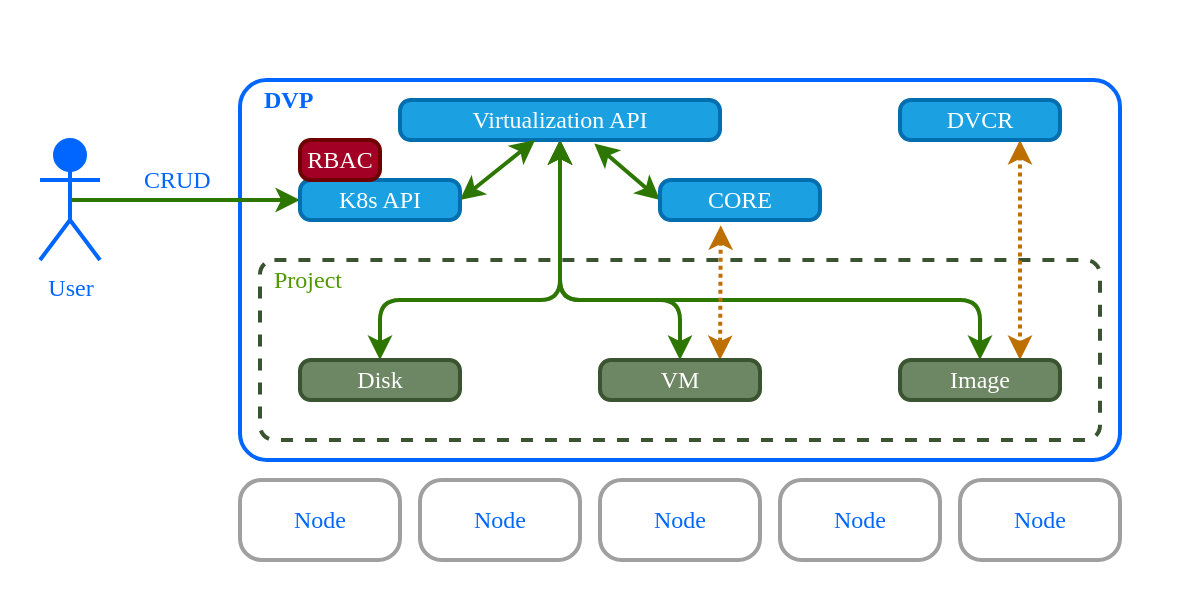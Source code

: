 <mxfile>
    <diagram id="6EXt89o7fHejoy0miyVt" name="Page-1">
        <mxGraphModel dx="490" dy="354" grid="1" gridSize="10" guides="1" tooltips="1" connect="1" arrows="1" fold="1" page="1" pageScale="1" pageWidth="850" pageHeight="1100" math="0" shadow="0">
            <root>
                <mxCell id="0"/>
                <mxCell id="1" parent="0"/>
                <mxCell id="53" value="" style="rounded=0;whiteSpace=wrap;html=1;fontFamily=JetBrains Mono;fontSource=https%3A%2F%2Ffonts.googleapis.com%2Fcss%3Ffamily%3DJetBrains%2BMono;fontSize=12;fillColor=#FFFFFF;strokeColor=none;" parent="1" vertex="1">
                    <mxGeometry x="80" y="120" width="600" height="300" as="geometry"/>
                </mxCell>
                <mxCell id="130" value="" style="rounded=1;whiteSpace=wrap;html=1;fillColor=none;fontColor=#0066ff;strokeColor=#0066FF;arcSize=7;strokeWidth=2;fontFamily=JetBrains Mono;fontSource=https%3A%2F%2Ffonts.googleapis.com%2Fcss%3Ffamily%3DJetBrains%2BMono;gradientColor=none;fillStyle=hatch;fontSize=12;" parent="1" vertex="1">
                    <mxGeometry x="200" y="160" width="440" height="190" as="geometry"/>
                </mxCell>
                <mxCell id="143" value="" style="rounded=1;whiteSpace=wrap;html=1;fillColor=none;fontColor=#ffffff;strokeColor=#3A5431;arcSize=8;strokeWidth=2;fontFamily=JetBrains Mono;fontSource=https%3A%2F%2Ffonts.googleapis.com%2Fcss%3Ffamily%3DJetBrains%2BMono;fillStyle=auto;fontSize=12;dashed=1;" parent="1" vertex="1">
                    <mxGeometry x="210" y="250" width="420" height="90" as="geometry"/>
                </mxCell>
                <mxCell id="2" value="Node" style="rounded=1;whiteSpace=wrap;html=1;fillColor=none;fontColor=#0066ff;strokeColor=#A0A0A0;arcSize=27;strokeWidth=2;fontFamily=JetBrains Mono;fontSource=https%3A%2F%2Ffonts.googleapis.com%2Fcss%3Ffamily%3DJetBrains%2BMono;gradientColor=none;fillStyle=hatch;fontSize=12;" parent="1" vertex="1">
                    <mxGeometry x="200" y="360" width="80" height="40" as="geometry"/>
                </mxCell>
                <mxCell id="78" style="edgeStyle=none;html=1;exitX=0.5;exitY=0.5;exitDx=0;exitDy=0;exitPerimeter=0;fontFamily=JetBrains Mono;fontSource=https%3A%2F%2Ffonts.googleapis.com%2Fcss%3Ffamily%3DJetBrains%2BMono;fontSize=12;fontColor=#0066FF;strokeWidth=2;fillColor=#60a917;strokeColor=#2D7600;entryX=0;entryY=0.5;entryDx=0;entryDy=0;" parent="1" source="76" target="140" edge="1">
                    <mxGeometry relative="1" as="geometry"/>
                </mxCell>
                <mxCell id="76" value="&lt;font color=&quot;#0066ff&quot; style=&quot;font-size: 12px;&quot;&gt;User&lt;/font&gt;" style="shape=umlActor;verticalLabelPosition=bottom;verticalAlign=top;html=1;outlineConnect=0;fillColor=#0066FF;fontColor=#ffffff;strokeColor=#0066FF;strokeWidth=2;fontFamily=JetBrains Mono;fontSource=https%3A%2F%2Ffonts.googleapis.com%2Fcss%3Ffamily%3DJetBrains%2BMono;fontStyle=0;fontSize=12;" parent="1" vertex="1">
                    <mxGeometry x="100" y="190" width="30" height="60" as="geometry"/>
                </mxCell>
                <mxCell id="126" value="Node" style="rounded=1;whiteSpace=wrap;html=1;fillColor=none;fontColor=#0066ff;strokeColor=#A0A0A0;arcSize=27;strokeWidth=2;fontFamily=JetBrains Mono;fontSource=https%3A%2F%2Ffonts.googleapis.com%2Fcss%3Ffamily%3DJetBrains%2BMono;gradientColor=none;fillStyle=hatch;fontSize=12;" parent="1" vertex="1">
                    <mxGeometry x="290" y="360" width="80" height="40" as="geometry"/>
                </mxCell>
                <mxCell id="127" value="Node" style="rounded=1;whiteSpace=wrap;html=1;fillColor=none;fontColor=#0066ff;strokeColor=#A0A0A0;arcSize=27;strokeWidth=2;fontFamily=JetBrains Mono;fontSource=https%3A%2F%2Ffonts.googleapis.com%2Fcss%3Ffamily%3DJetBrains%2BMono;gradientColor=none;fillStyle=hatch;fontSize=12;" parent="1" vertex="1">
                    <mxGeometry x="380" y="360" width="80" height="40" as="geometry"/>
                </mxCell>
                <mxCell id="128" value="Node" style="rounded=1;whiteSpace=wrap;html=1;fillColor=none;fontColor=#0066ff;strokeColor=#A0A0A0;arcSize=27;strokeWidth=2;fontFamily=JetBrains Mono;fontSource=https%3A%2F%2Ffonts.googleapis.com%2Fcss%3Ffamily%3DJetBrains%2BMono;gradientColor=none;fillStyle=hatch;fontSize=12;" parent="1" vertex="1">
                    <mxGeometry x="470" y="360" width="80" height="40" as="geometry"/>
                </mxCell>
                <mxCell id="129" value="Node" style="rounded=1;whiteSpace=wrap;html=1;fillColor=none;fontColor=#0066ff;strokeColor=#A0A0A0;arcSize=27;strokeWidth=2;fontFamily=JetBrains Mono;fontSource=https%3A%2F%2Ffonts.googleapis.com%2Fcss%3Ffamily%3DJetBrains%2BMono;gradientColor=none;fillStyle=hatch;fontSize=12;" parent="1" vertex="1">
                    <mxGeometry x="560" y="360" width="80" height="40" as="geometry"/>
                </mxCell>
                <mxCell id="132" value="DVP" style="text;html=1;strokeColor=none;fillColor=none;align=left;verticalAlign=middle;whiteSpace=wrap;rounded=0;fontColor=#0066ff;strokeWidth=2;fontFamily=JetBrains Mono;fontSource=https%3A%2F%2Ffonts.googleapis.com%2Fcss%3Ffamily%3DJetBrains%2BMono;fontSize=12;fontStyle=1" parent="1" vertex="1">
                    <mxGeometry x="210" y="160" width="60" height="20" as="geometry"/>
                </mxCell>
                <mxCell id="138" style="html=1;fontSize=12;startArrow=classic;startFill=1;fillColor=#60a917;strokeColor=#2D7600;strokeWidth=2;exitX=0.607;exitY=1.086;exitDx=0;exitDy=0;exitPerimeter=0;entryX=0;entryY=0.5;entryDx=0;entryDy=0;" parent="1" source="133" target="134" edge="1">
                    <mxGeometry relative="1" as="geometry"/>
                </mxCell>
                <mxCell id="149" style="edgeStyle=orthogonalEdgeStyle;html=1;strokeWidth=2;fontSize=12;startArrow=classic;startFill=1;fillColor=#60a917;strokeColor=#2D7600;exitX=0.5;exitY=1;exitDx=0;exitDy=0;" parent="1" source="133" target="145" edge="1">
                    <mxGeometry relative="1" as="geometry">
                        <Array as="points">
                            <mxPoint x="360" y="270"/>
                            <mxPoint x="420" y="270"/>
                        </Array>
                    </mxGeometry>
                </mxCell>
                <mxCell id="150" style="edgeStyle=orthogonalEdgeStyle;html=1;strokeWidth=2;fontSize=12;startArrow=classic;startFill=1;fillColor=#60a917;strokeColor=#2D7600;exitX=0.5;exitY=1;exitDx=0;exitDy=0;" parent="1" source="133" target="147" edge="1">
                    <mxGeometry relative="1" as="geometry">
                        <Array as="points">
                            <mxPoint x="360" y="270"/>
                            <mxPoint x="270" y="270"/>
                        </Array>
                    </mxGeometry>
                </mxCell>
                <mxCell id="151" style="edgeStyle=orthogonalEdgeStyle;html=1;strokeWidth=2;fontSize=12;startArrow=classic;startFill=1;fillColor=#60a917;strokeColor=#2D7600;exitX=0.5;exitY=1;exitDx=0;exitDy=0;" parent="1" source="133" target="146" edge="1">
                    <mxGeometry relative="1" as="geometry">
                        <Array as="points">
                            <mxPoint x="360" y="270"/>
                            <mxPoint x="570" y="270"/>
                        </Array>
                    </mxGeometry>
                </mxCell>
                <mxCell id="133" value="Virtualization API" style="rounded=1;whiteSpace=wrap;html=1;fillColor=#1ba1e2;fontColor=#ffffff;strokeColor=#006EAF;arcSize=27;strokeWidth=2;fontFamily=JetBrains Mono;fontSource=https%3A%2F%2Ffonts.googleapis.com%2Fcss%3Ffamily%3DJetBrains%2BMono;fillStyle=auto;fontSize=12;" parent="1" vertex="1">
                    <mxGeometry x="280" y="170" width="160" height="20" as="geometry"/>
                </mxCell>
                <mxCell id="153" style="edgeStyle=none;html=1;entryX=0.75;entryY=0;entryDx=0;entryDy=0;strokeWidth=2;fontSize=12;startArrow=classic;startFill=1;fillColor=#f0a30a;strokeColor=#BD7000;exitX=0.38;exitY=1.133;exitDx=0;exitDy=0;exitPerimeter=0;dashed=1;dashPattern=1 1;" parent="1" source="134" target="145" edge="1">
                    <mxGeometry relative="1" as="geometry"/>
                </mxCell>
                <mxCell id="134" value="CORE" style="rounded=1;whiteSpace=wrap;html=1;fillColor=#1ba1e2;fontColor=#ffffff;strokeColor=#006EAF;arcSize=27;strokeWidth=2;fontFamily=JetBrains Mono;fontSource=https%3A%2F%2Ffonts.googleapis.com%2Fcss%3Ffamily%3DJetBrains%2BMono;fillStyle=auto;fontSize=12;" parent="1" vertex="1">
                    <mxGeometry x="410" y="210" width="80" height="20" as="geometry"/>
                </mxCell>
                <mxCell id="152" style="edgeStyle=none;html=1;strokeWidth=2;fontSize=12;startArrow=classic;startFill=1;fillColor=#f0a30a;strokeColor=#BD7000;exitX=0.75;exitY=1;exitDx=0;exitDy=0;entryX=0.75;entryY=0;entryDx=0;entryDy=0;dashed=1;dashPattern=1 1;" parent="1" source="135" target="146" edge="1">
                    <mxGeometry relative="1" as="geometry"/>
                </mxCell>
                <mxCell id="135" value="DVCR" style="rounded=1;whiteSpace=wrap;html=1;fillColor=#1ba1e2;fontColor=#ffffff;strokeColor=#006EAF;arcSize=27;strokeWidth=2;fontFamily=JetBrains Mono;fontSource=https%3A%2F%2Ffonts.googleapis.com%2Fcss%3Ffamily%3DJetBrains%2BMono;fillStyle=auto;fontSize=12;" parent="1" vertex="1">
                    <mxGeometry x="530" y="170" width="80" height="20" as="geometry"/>
                </mxCell>
                <mxCell id="141" style="edgeStyle=none;html=1;exitX=1;exitY=0.5;exitDx=0;exitDy=0;fontSize=12;startArrow=classic;startFill=1;fillColor=#60a917;strokeColor=#2D7600;strokeWidth=2;" parent="1" source="140" target="133" edge="1">
                    <mxGeometry relative="1" as="geometry"/>
                </mxCell>
                <mxCell id="140" value="K8s API" style="rounded=1;whiteSpace=wrap;html=1;fillColor=#1ba1e2;fontColor=#ffffff;strokeColor=#006EAF;arcSize=27;strokeWidth=2;fontFamily=JetBrains Mono;fontSource=https%3A%2F%2Ffonts.googleapis.com%2Fcss%3Ffamily%3DJetBrains%2BMono;fillStyle=auto;fontSize=12;" parent="1" vertex="1">
                    <mxGeometry x="230" y="210" width="80" height="20" as="geometry"/>
                </mxCell>
                <mxCell id="142" value="RBAC" style="rounded=1;whiteSpace=wrap;html=1;fillColor=#a20025;fontColor=#ffffff;strokeColor=#6F0000;arcSize=27;strokeWidth=2;fontFamily=JetBrains Mono;fontSource=https%3A%2F%2Ffonts.googleapis.com%2Fcss%3Ffamily%3DJetBrains%2BMono;fillStyle=auto;fontSize=12;" parent="1" vertex="1">
                    <mxGeometry x="230" y="190" width="40" height="20" as="geometry"/>
                </mxCell>
                <mxCell id="144" value="&lt;font style=&quot;font-size: 12px;&quot;&gt;Project&lt;/font&gt;" style="text;html=1;strokeColor=none;fillColor=none;align=left;verticalAlign=middle;whiteSpace=wrap;rounded=0;fontColor=#4D9900;strokeWidth=2;fontFamily=JetBrains Mono;fontSource=https%3A%2F%2Ffonts.googleapis.com%2Fcss%3Ffamily%3DJetBrains%2BMono;fontSize=12;fontStyle=0" parent="1" vertex="1">
                    <mxGeometry x="215" y="250" width="60" height="20" as="geometry"/>
                </mxCell>
                <mxCell id="145" value="VM" style="rounded=1;whiteSpace=wrap;html=1;fillColor=#6d8764;fontColor=#ffffff;strokeColor=#3A5431;arcSize=27;strokeWidth=2;fontFamily=JetBrains Mono;fontSource=https%3A%2F%2Ffonts.googleapis.com%2Fcss%3Ffamily%3DJetBrains%2BMono;fillStyle=auto;fontSize=12;" parent="1" vertex="1">
                    <mxGeometry x="380" y="300" width="80" height="20" as="geometry"/>
                </mxCell>
                <mxCell id="146" value="Image" style="rounded=1;whiteSpace=wrap;html=1;fillColor=#6d8764;fontColor=#ffffff;strokeColor=#3A5431;arcSize=27;strokeWidth=2;fontFamily=JetBrains Mono;fontSource=https%3A%2F%2Ffonts.googleapis.com%2Fcss%3Ffamily%3DJetBrains%2BMono;fillStyle=auto;fontSize=12;" parent="1" vertex="1">
                    <mxGeometry x="530" y="300" width="80" height="20" as="geometry"/>
                </mxCell>
                <mxCell id="147" value="Disk" style="rounded=1;whiteSpace=wrap;html=1;fillColor=#6d8764;fontColor=#ffffff;strokeColor=#3A5431;arcSize=27;strokeWidth=2;fontFamily=JetBrains Mono;fontSource=https%3A%2F%2Ffonts.googleapis.com%2Fcss%3Ffamily%3DJetBrains%2BMono;fillStyle=auto;fontSize=12;" parent="1" vertex="1">
                    <mxGeometry x="230" y="300" width="80" height="20" as="geometry"/>
                </mxCell>
                <mxCell id="154" value="CRUD" style="text;html=1;strokeColor=none;fillColor=none;align=left;verticalAlign=middle;whiteSpace=wrap;rounded=0;fontColor=#0066ff;strokeWidth=2;fontFamily=JetBrains Mono;fontSource=https%3A%2F%2Ffonts.googleapis.com%2Fcss%3Ffamily%3DJetBrains%2BMono;fontSize=12;fontStyle=0" vertex="1" parent="1">
                    <mxGeometry x="150" y="200" width="60" height="20" as="geometry"/>
                </mxCell>
            </root>
        </mxGraphModel>
    </diagram>
</mxfile>
